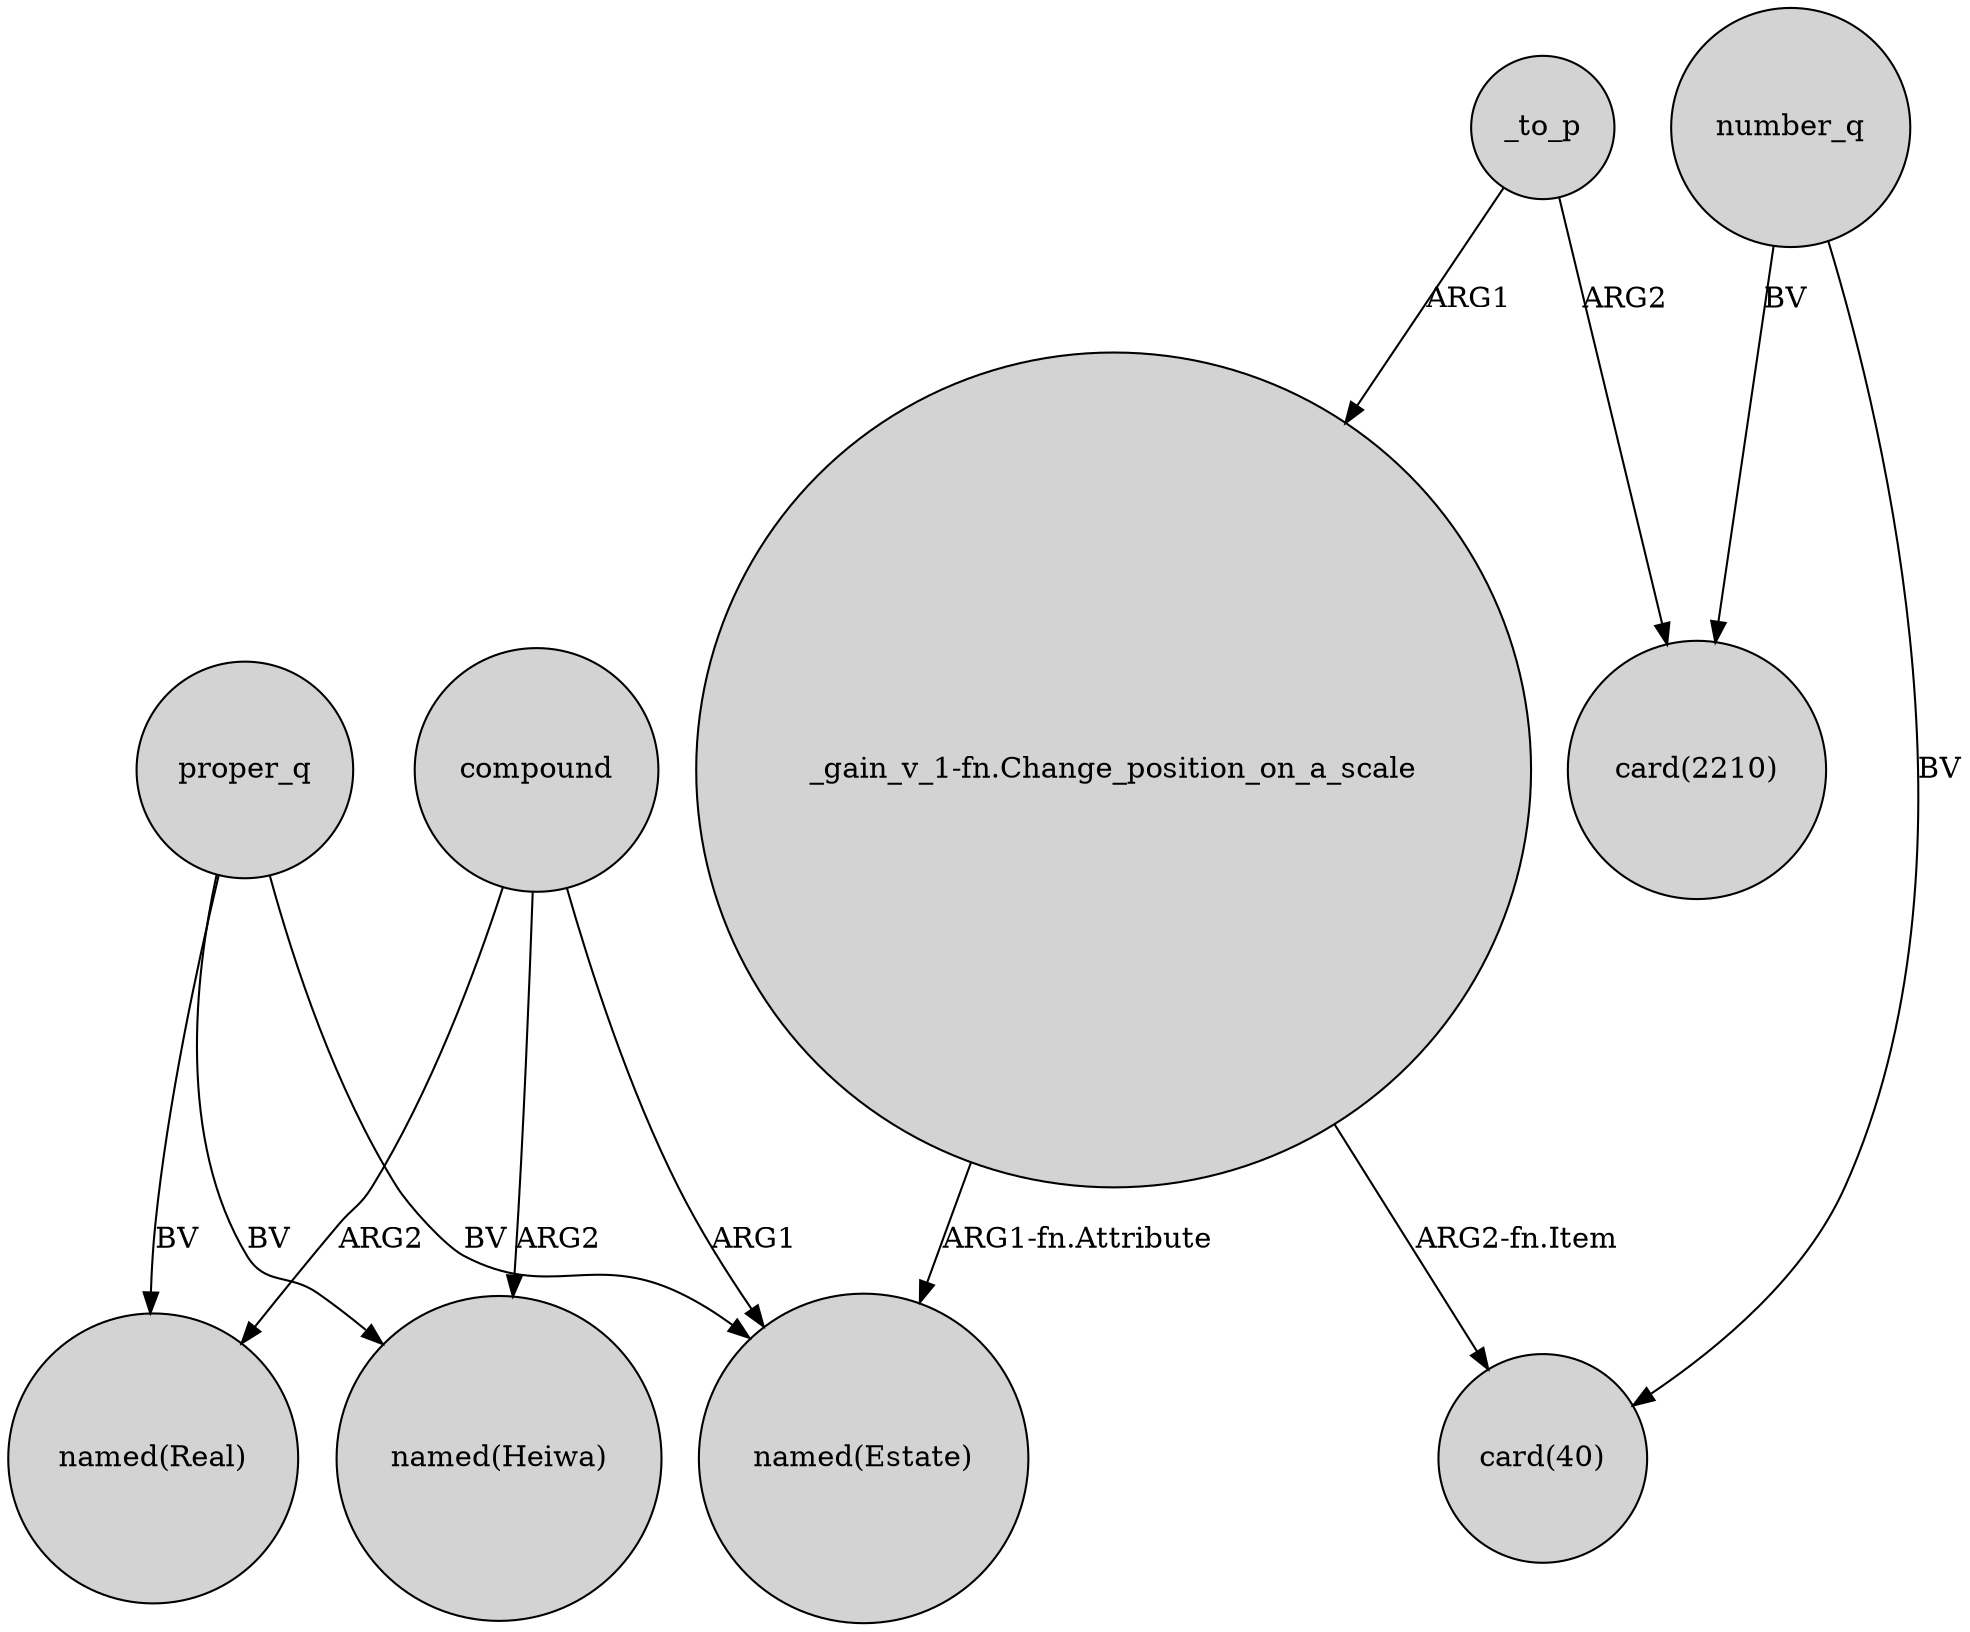 digraph {
	node [shape=circle style=filled]
	proper_q -> "named(Real)" [label=BV]
	number_q -> "card(2210)" [label=BV]
	number_q -> "card(40)" [label=BV]
	proper_q -> "named(Estate)" [label=BV]
	_to_p -> "_gain_v_1-fn.Change_position_on_a_scale" [label=ARG1]
	"_gain_v_1-fn.Change_position_on_a_scale" -> "named(Estate)" [label="ARG1-fn.Attribute"]
	compound -> "named(Real)" [label=ARG2]
	proper_q -> "named(Heiwa)" [label=BV]
	compound -> "named(Heiwa)" [label=ARG2]
	_to_p -> "card(2210)" [label=ARG2]
	compound -> "named(Estate)" [label=ARG1]
	"_gain_v_1-fn.Change_position_on_a_scale" -> "card(40)" [label="ARG2-fn.Item"]
}
